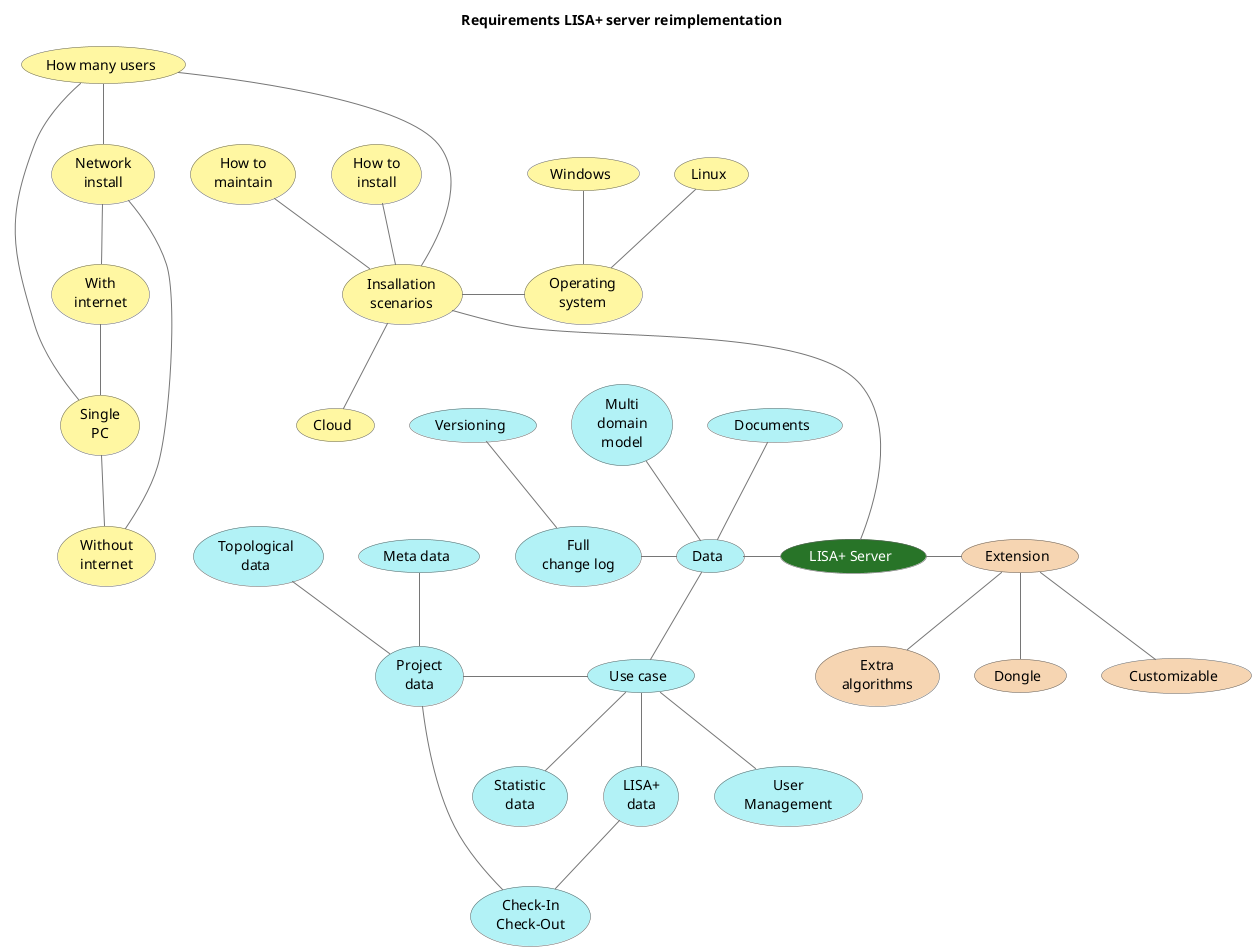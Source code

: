 @startuml
!define clBase #287428
!define clInst #fff7a2
!define clData #b2f2f6
!define clExt #f6d5b2

skinParam usecase {
ArrowColor #767676
ArrowFontColor #767676
ArrowFontName Lucida Sans
ArrowFontSize 10
BorderColor #606060
InterfaceBorderColor #767676
}

title Requirements LISA+ server reimplementation

(<font color=white>LISA+ Server) as server clBase
(Insallation\nscenarios) as install clInst
(Data) as data clData
(Extension) as ext clExt

(Cloud) as cloud clInst
(How many users) as place clInst
(Operating\nsystem) as os clInst
(Single\nPC) as single clInst
(Network\ninstall) as netw clInst
(Without\ninternet) as woinet1 clInst
(With\ninternet) as winet1 clInst
(How to\nmaintain) as maintenace clInst
(How to\ninstall) as howToInstall clInst
(Linux) as linux clInst
(Windows) as windows clInst


(User\nManagement) as user clData
(Statistic\ndata) as statistic clData
(Project\ndata) as project clData
(LISA+\ndata) as lisa clData
(Use case) as data_use clData
(Full\nchange log) as change clData
(Documents) as documents clData
(Versioning) as version clData
(Check-In\nCheck-Out) as checkin clData
(Meta data) as meta clData
(Topological\ndata) as topo clData
(Multi\ndomain\nmodel) as domain clData

(Dongle) as dongle clExt
(Customizable) as custom clExt
(Extra\nalgorithms) as algorithms clExt

ext -- dongle
ext -- algorithms
ext -- custom

meta -- project
topo -- project
version -- change
documents -down- data
change -right- data
domain -- data
data_use -- user
data_use -- statistic
data_use -left- project
data_use -- lisa
lisa -- checkin
project -- checkin

data -- data_use

netw -- winet1
netw -- woinet1
winet1 -- single
single -- woinet1
single - place
place -- netw
install -- cloud
maintenace -- install
howToInstall -- install
place -down-- install
linux -- os
windows -- os
os -left- install
install -down-- server
data -right-- server
ext -left- server
@enduml